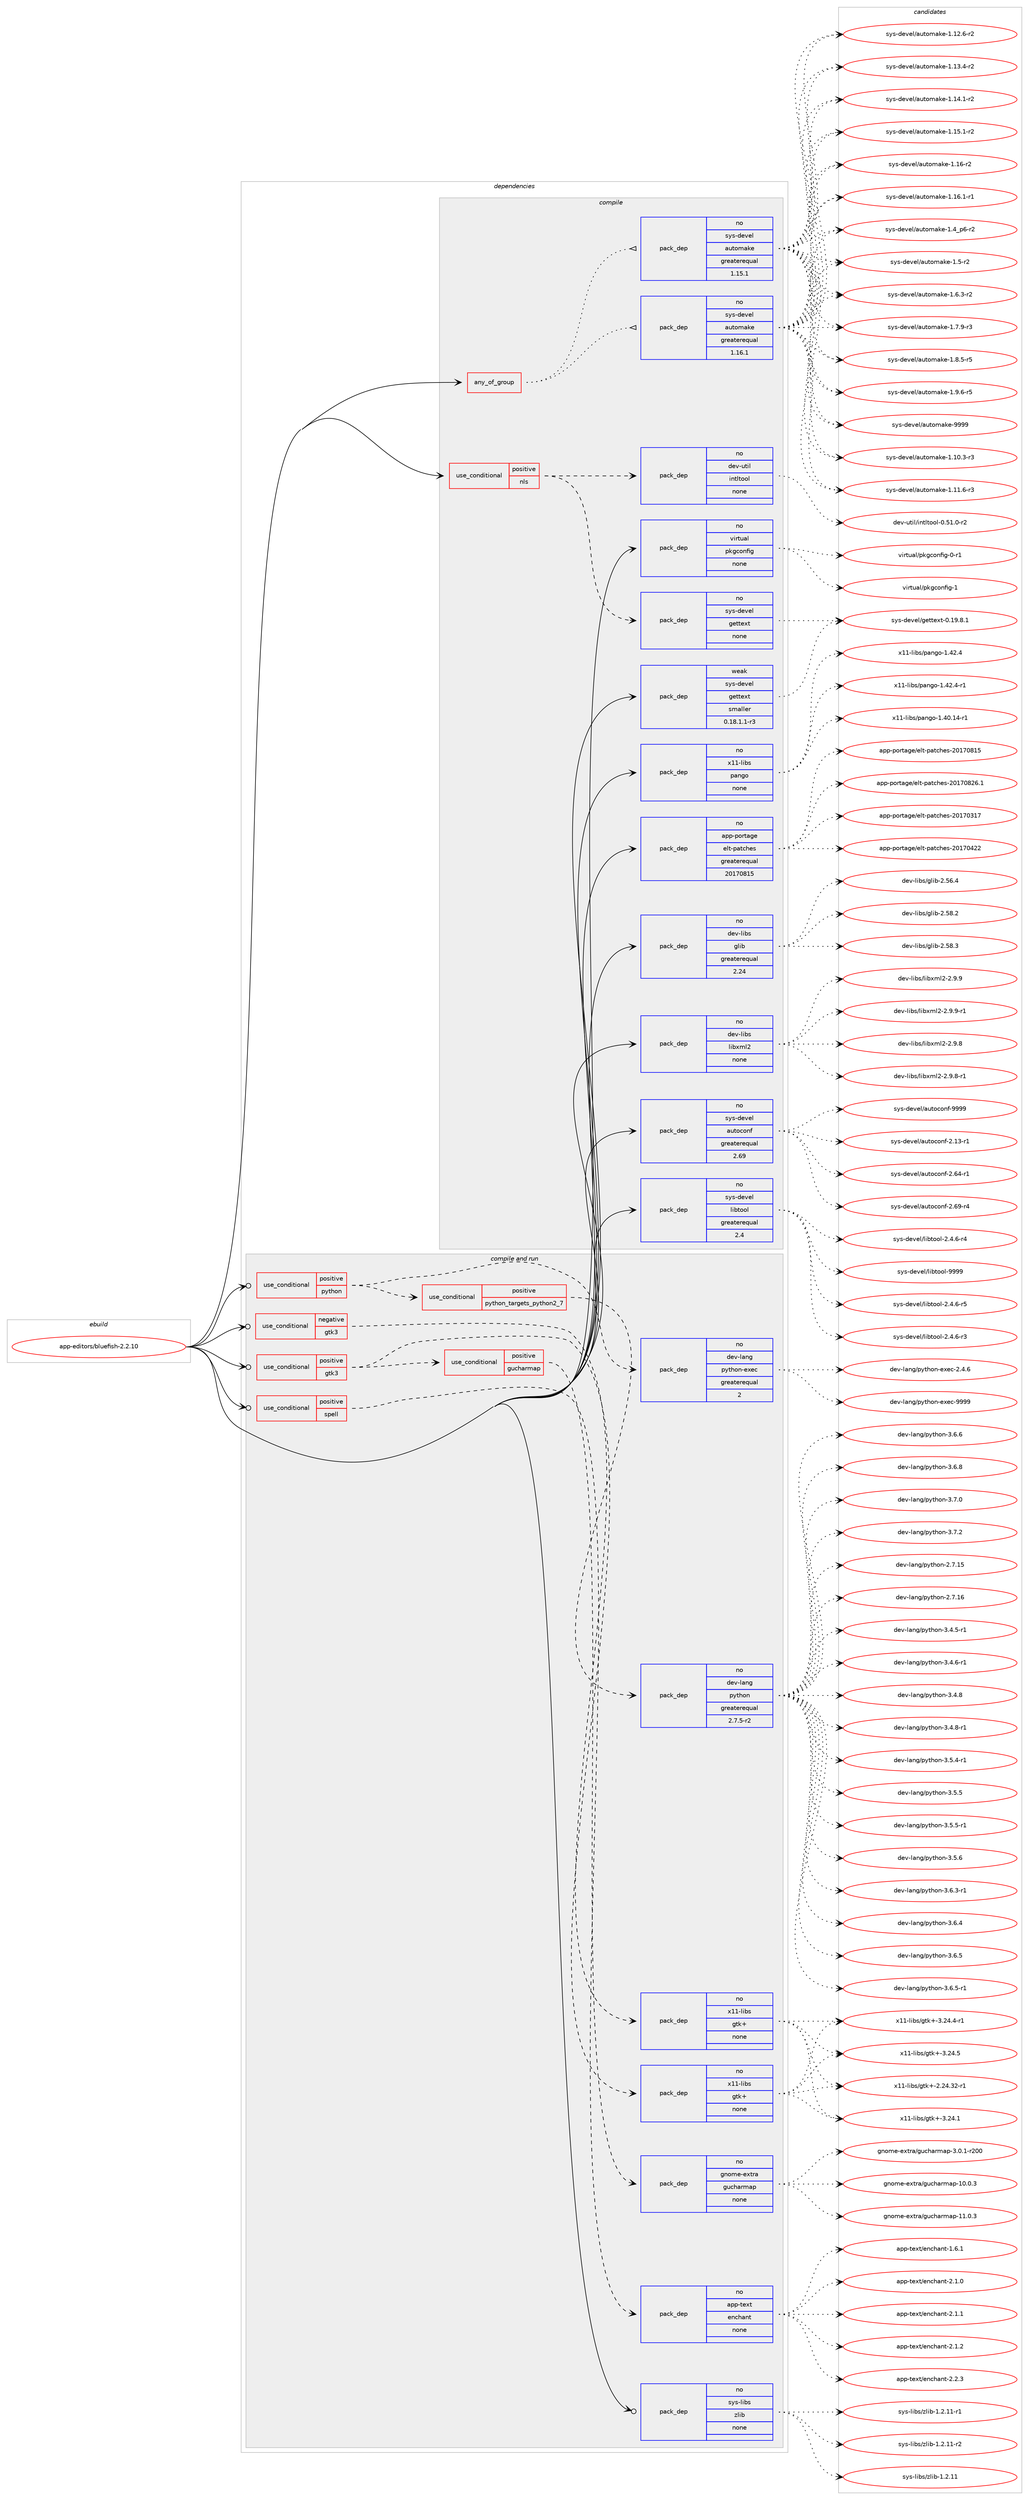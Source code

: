 digraph prolog {

# *************
# Graph options
# *************

newrank=true;
concentrate=true;
compound=true;
graph [rankdir=LR,fontname=Helvetica,fontsize=10,ranksep=1.5];#, ranksep=2.5, nodesep=0.2];
edge  [arrowhead=vee];
node  [fontname=Helvetica,fontsize=10];

# **********
# The ebuild
# **********

subgraph cluster_leftcol {
color=gray;
rank=same;
label=<<i>ebuild</i>>;
id [label="app-editors/bluefish-2.2.10", color=red, width=4, href="../app-editors/bluefish-2.2.10.svg"];
}

# ****************
# The dependencies
# ****************

subgraph cluster_midcol {
color=gray;
label=<<i>dependencies</i>>;
subgraph cluster_compile {
fillcolor="#eeeeee";
style=filled;
label=<<i>compile</i>>;
subgraph any19373 {
dependency1278557 [label=<<TABLE BORDER="0" CELLBORDER="1" CELLSPACING="0" CELLPADDING="4"><TR><TD CELLPADDING="10">any_of_group</TD></TR></TABLE>>, shape=none, color=red];subgraph pack910501 {
dependency1278558 [label=<<TABLE BORDER="0" CELLBORDER="1" CELLSPACING="0" CELLPADDING="4" WIDTH="220"><TR><TD ROWSPAN="6" CELLPADDING="30">pack_dep</TD></TR><TR><TD WIDTH="110">no</TD></TR><TR><TD>sys-devel</TD></TR><TR><TD>automake</TD></TR><TR><TD>greaterequal</TD></TR><TR><TD>1.16.1</TD></TR></TABLE>>, shape=none, color=blue];
}
dependency1278557:e -> dependency1278558:w [weight=20,style="dotted",arrowhead="oinv"];
subgraph pack910502 {
dependency1278559 [label=<<TABLE BORDER="0" CELLBORDER="1" CELLSPACING="0" CELLPADDING="4" WIDTH="220"><TR><TD ROWSPAN="6" CELLPADDING="30">pack_dep</TD></TR><TR><TD WIDTH="110">no</TD></TR><TR><TD>sys-devel</TD></TR><TR><TD>automake</TD></TR><TR><TD>greaterequal</TD></TR><TR><TD>1.15.1</TD></TR></TABLE>>, shape=none, color=blue];
}
dependency1278557:e -> dependency1278559:w [weight=20,style="dotted",arrowhead="oinv"];
}
id:e -> dependency1278557:w [weight=20,style="solid",arrowhead="vee"];
subgraph cond348155 {
dependency1278560 [label=<<TABLE BORDER="0" CELLBORDER="1" CELLSPACING="0" CELLPADDING="4"><TR><TD ROWSPAN="3" CELLPADDING="10">use_conditional</TD></TR><TR><TD>positive</TD></TR><TR><TD>nls</TD></TR></TABLE>>, shape=none, color=red];
subgraph pack910503 {
dependency1278561 [label=<<TABLE BORDER="0" CELLBORDER="1" CELLSPACING="0" CELLPADDING="4" WIDTH="220"><TR><TD ROWSPAN="6" CELLPADDING="30">pack_dep</TD></TR><TR><TD WIDTH="110">no</TD></TR><TR><TD>sys-devel</TD></TR><TR><TD>gettext</TD></TR><TR><TD>none</TD></TR><TR><TD></TD></TR></TABLE>>, shape=none, color=blue];
}
dependency1278560:e -> dependency1278561:w [weight=20,style="dashed",arrowhead="vee"];
subgraph pack910504 {
dependency1278562 [label=<<TABLE BORDER="0" CELLBORDER="1" CELLSPACING="0" CELLPADDING="4" WIDTH="220"><TR><TD ROWSPAN="6" CELLPADDING="30">pack_dep</TD></TR><TR><TD WIDTH="110">no</TD></TR><TR><TD>dev-util</TD></TR><TR><TD>intltool</TD></TR><TR><TD>none</TD></TR><TR><TD></TD></TR></TABLE>>, shape=none, color=blue];
}
dependency1278560:e -> dependency1278562:w [weight=20,style="dashed",arrowhead="vee"];
}
id:e -> dependency1278560:w [weight=20,style="solid",arrowhead="vee"];
subgraph pack910505 {
dependency1278563 [label=<<TABLE BORDER="0" CELLBORDER="1" CELLSPACING="0" CELLPADDING="4" WIDTH="220"><TR><TD ROWSPAN="6" CELLPADDING="30">pack_dep</TD></TR><TR><TD WIDTH="110">no</TD></TR><TR><TD>app-portage</TD></TR><TR><TD>elt-patches</TD></TR><TR><TD>greaterequal</TD></TR><TR><TD>20170815</TD></TR></TABLE>>, shape=none, color=blue];
}
id:e -> dependency1278563:w [weight=20,style="solid",arrowhead="vee"];
subgraph pack910506 {
dependency1278564 [label=<<TABLE BORDER="0" CELLBORDER="1" CELLSPACING="0" CELLPADDING="4" WIDTH="220"><TR><TD ROWSPAN="6" CELLPADDING="30">pack_dep</TD></TR><TR><TD WIDTH="110">no</TD></TR><TR><TD>dev-libs</TD></TR><TR><TD>glib</TD></TR><TR><TD>greaterequal</TD></TR><TR><TD>2.24</TD></TR></TABLE>>, shape=none, color=blue];
}
id:e -> dependency1278564:w [weight=20,style="solid",arrowhead="vee"];
subgraph pack910507 {
dependency1278565 [label=<<TABLE BORDER="0" CELLBORDER="1" CELLSPACING="0" CELLPADDING="4" WIDTH="220"><TR><TD ROWSPAN="6" CELLPADDING="30">pack_dep</TD></TR><TR><TD WIDTH="110">no</TD></TR><TR><TD>dev-libs</TD></TR><TR><TD>libxml2</TD></TR><TR><TD>none</TD></TR><TR><TD></TD></TR></TABLE>>, shape=none, color=blue];
}
id:e -> dependency1278565:w [weight=20,style="solid",arrowhead="vee"];
subgraph pack910508 {
dependency1278566 [label=<<TABLE BORDER="0" CELLBORDER="1" CELLSPACING="0" CELLPADDING="4" WIDTH="220"><TR><TD ROWSPAN="6" CELLPADDING="30">pack_dep</TD></TR><TR><TD WIDTH="110">no</TD></TR><TR><TD>sys-devel</TD></TR><TR><TD>autoconf</TD></TR><TR><TD>greaterequal</TD></TR><TR><TD>2.69</TD></TR></TABLE>>, shape=none, color=blue];
}
id:e -> dependency1278566:w [weight=20,style="solid",arrowhead="vee"];
subgraph pack910509 {
dependency1278567 [label=<<TABLE BORDER="0" CELLBORDER="1" CELLSPACING="0" CELLPADDING="4" WIDTH="220"><TR><TD ROWSPAN="6" CELLPADDING="30">pack_dep</TD></TR><TR><TD WIDTH="110">no</TD></TR><TR><TD>sys-devel</TD></TR><TR><TD>libtool</TD></TR><TR><TD>greaterequal</TD></TR><TR><TD>2.4</TD></TR></TABLE>>, shape=none, color=blue];
}
id:e -> dependency1278567:w [weight=20,style="solid",arrowhead="vee"];
subgraph pack910510 {
dependency1278568 [label=<<TABLE BORDER="0" CELLBORDER="1" CELLSPACING="0" CELLPADDING="4" WIDTH="220"><TR><TD ROWSPAN="6" CELLPADDING="30">pack_dep</TD></TR><TR><TD WIDTH="110">no</TD></TR><TR><TD>virtual</TD></TR><TR><TD>pkgconfig</TD></TR><TR><TD>none</TD></TR><TR><TD></TD></TR></TABLE>>, shape=none, color=blue];
}
id:e -> dependency1278568:w [weight=20,style="solid",arrowhead="vee"];
subgraph pack910511 {
dependency1278569 [label=<<TABLE BORDER="0" CELLBORDER="1" CELLSPACING="0" CELLPADDING="4" WIDTH="220"><TR><TD ROWSPAN="6" CELLPADDING="30">pack_dep</TD></TR><TR><TD WIDTH="110">no</TD></TR><TR><TD>x11-libs</TD></TR><TR><TD>pango</TD></TR><TR><TD>none</TD></TR><TR><TD></TD></TR></TABLE>>, shape=none, color=blue];
}
id:e -> dependency1278569:w [weight=20,style="solid",arrowhead="vee"];
subgraph pack910512 {
dependency1278570 [label=<<TABLE BORDER="0" CELLBORDER="1" CELLSPACING="0" CELLPADDING="4" WIDTH="220"><TR><TD ROWSPAN="6" CELLPADDING="30">pack_dep</TD></TR><TR><TD WIDTH="110">weak</TD></TR><TR><TD>sys-devel</TD></TR><TR><TD>gettext</TD></TR><TR><TD>smaller</TD></TR><TR><TD>0.18.1.1-r3</TD></TR></TABLE>>, shape=none, color=blue];
}
id:e -> dependency1278570:w [weight=20,style="solid",arrowhead="vee"];
}
subgraph cluster_compileandrun {
fillcolor="#eeeeee";
style=filled;
label=<<i>compile and run</i>>;
subgraph cond348156 {
dependency1278571 [label=<<TABLE BORDER="0" CELLBORDER="1" CELLSPACING="0" CELLPADDING="4"><TR><TD ROWSPAN="3" CELLPADDING="10">use_conditional</TD></TR><TR><TD>negative</TD></TR><TR><TD>gtk3</TD></TR></TABLE>>, shape=none, color=red];
subgraph pack910513 {
dependency1278572 [label=<<TABLE BORDER="0" CELLBORDER="1" CELLSPACING="0" CELLPADDING="4" WIDTH="220"><TR><TD ROWSPAN="6" CELLPADDING="30">pack_dep</TD></TR><TR><TD WIDTH="110">no</TD></TR><TR><TD>x11-libs</TD></TR><TR><TD>gtk+</TD></TR><TR><TD>none</TD></TR><TR><TD></TD></TR></TABLE>>, shape=none, color=blue];
}
dependency1278571:e -> dependency1278572:w [weight=20,style="dashed",arrowhead="vee"];
}
id:e -> dependency1278571:w [weight=20,style="solid",arrowhead="odotvee"];
subgraph cond348157 {
dependency1278573 [label=<<TABLE BORDER="0" CELLBORDER="1" CELLSPACING="0" CELLPADDING="4"><TR><TD ROWSPAN="3" CELLPADDING="10">use_conditional</TD></TR><TR><TD>positive</TD></TR><TR><TD>gtk3</TD></TR></TABLE>>, shape=none, color=red];
subgraph pack910514 {
dependency1278574 [label=<<TABLE BORDER="0" CELLBORDER="1" CELLSPACING="0" CELLPADDING="4" WIDTH="220"><TR><TD ROWSPAN="6" CELLPADDING="30">pack_dep</TD></TR><TR><TD WIDTH="110">no</TD></TR><TR><TD>x11-libs</TD></TR><TR><TD>gtk+</TD></TR><TR><TD>none</TD></TR><TR><TD></TD></TR></TABLE>>, shape=none, color=blue];
}
dependency1278573:e -> dependency1278574:w [weight=20,style="dashed",arrowhead="vee"];
subgraph cond348158 {
dependency1278575 [label=<<TABLE BORDER="0" CELLBORDER="1" CELLSPACING="0" CELLPADDING="4"><TR><TD ROWSPAN="3" CELLPADDING="10">use_conditional</TD></TR><TR><TD>positive</TD></TR><TR><TD>gucharmap</TD></TR></TABLE>>, shape=none, color=red];
subgraph pack910515 {
dependency1278576 [label=<<TABLE BORDER="0" CELLBORDER="1" CELLSPACING="0" CELLPADDING="4" WIDTH="220"><TR><TD ROWSPAN="6" CELLPADDING="30">pack_dep</TD></TR><TR><TD WIDTH="110">no</TD></TR><TR><TD>gnome-extra</TD></TR><TR><TD>gucharmap</TD></TR><TR><TD>none</TD></TR><TR><TD></TD></TR></TABLE>>, shape=none, color=blue];
}
dependency1278575:e -> dependency1278576:w [weight=20,style="dashed",arrowhead="vee"];
}
dependency1278573:e -> dependency1278575:w [weight=20,style="dashed",arrowhead="vee"];
}
id:e -> dependency1278573:w [weight=20,style="solid",arrowhead="odotvee"];
subgraph cond348159 {
dependency1278577 [label=<<TABLE BORDER="0" CELLBORDER="1" CELLSPACING="0" CELLPADDING="4"><TR><TD ROWSPAN="3" CELLPADDING="10">use_conditional</TD></TR><TR><TD>positive</TD></TR><TR><TD>python</TD></TR></TABLE>>, shape=none, color=red];
subgraph cond348160 {
dependency1278578 [label=<<TABLE BORDER="0" CELLBORDER="1" CELLSPACING="0" CELLPADDING="4"><TR><TD ROWSPAN="3" CELLPADDING="10">use_conditional</TD></TR><TR><TD>positive</TD></TR><TR><TD>python_targets_python2_7</TD></TR></TABLE>>, shape=none, color=red];
subgraph pack910516 {
dependency1278579 [label=<<TABLE BORDER="0" CELLBORDER="1" CELLSPACING="0" CELLPADDING="4" WIDTH="220"><TR><TD ROWSPAN="6" CELLPADDING="30">pack_dep</TD></TR><TR><TD WIDTH="110">no</TD></TR><TR><TD>dev-lang</TD></TR><TR><TD>python</TD></TR><TR><TD>greaterequal</TD></TR><TR><TD>2.7.5-r2</TD></TR></TABLE>>, shape=none, color=blue];
}
dependency1278578:e -> dependency1278579:w [weight=20,style="dashed",arrowhead="vee"];
}
dependency1278577:e -> dependency1278578:w [weight=20,style="dashed",arrowhead="vee"];
subgraph pack910517 {
dependency1278580 [label=<<TABLE BORDER="0" CELLBORDER="1" CELLSPACING="0" CELLPADDING="4" WIDTH="220"><TR><TD ROWSPAN="6" CELLPADDING="30">pack_dep</TD></TR><TR><TD WIDTH="110">no</TD></TR><TR><TD>dev-lang</TD></TR><TR><TD>python-exec</TD></TR><TR><TD>greaterequal</TD></TR><TR><TD>2</TD></TR></TABLE>>, shape=none, color=blue];
}
dependency1278577:e -> dependency1278580:w [weight=20,style="dashed",arrowhead="vee"];
}
id:e -> dependency1278577:w [weight=20,style="solid",arrowhead="odotvee"];
subgraph cond348161 {
dependency1278581 [label=<<TABLE BORDER="0" CELLBORDER="1" CELLSPACING="0" CELLPADDING="4"><TR><TD ROWSPAN="3" CELLPADDING="10">use_conditional</TD></TR><TR><TD>positive</TD></TR><TR><TD>spell</TD></TR></TABLE>>, shape=none, color=red];
subgraph pack910518 {
dependency1278582 [label=<<TABLE BORDER="0" CELLBORDER="1" CELLSPACING="0" CELLPADDING="4" WIDTH="220"><TR><TD ROWSPAN="6" CELLPADDING="30">pack_dep</TD></TR><TR><TD WIDTH="110">no</TD></TR><TR><TD>app-text</TD></TR><TR><TD>enchant</TD></TR><TR><TD>none</TD></TR><TR><TD></TD></TR></TABLE>>, shape=none, color=blue];
}
dependency1278581:e -> dependency1278582:w [weight=20,style="dashed",arrowhead="vee"];
}
id:e -> dependency1278581:w [weight=20,style="solid",arrowhead="odotvee"];
subgraph pack910519 {
dependency1278583 [label=<<TABLE BORDER="0" CELLBORDER="1" CELLSPACING="0" CELLPADDING="4" WIDTH="220"><TR><TD ROWSPAN="6" CELLPADDING="30">pack_dep</TD></TR><TR><TD WIDTH="110">no</TD></TR><TR><TD>sys-libs</TD></TR><TR><TD>zlib</TD></TR><TR><TD>none</TD></TR><TR><TD></TD></TR></TABLE>>, shape=none, color=blue];
}
id:e -> dependency1278583:w [weight=20,style="solid",arrowhead="odotvee"];
}
subgraph cluster_run {
fillcolor="#eeeeee";
style=filled;
label=<<i>run</i>>;
}
}

# **************
# The candidates
# **************

subgraph cluster_choices {
rank=same;
color=gray;
label=<<i>candidates</i>>;

subgraph choice910501 {
color=black;
nodesep=1;
choice11512111545100101118101108479711711611110997107101454946494846514511451 [label="sys-devel/automake-1.10.3-r3", color=red, width=4,href="../sys-devel/automake-1.10.3-r3.svg"];
choice11512111545100101118101108479711711611110997107101454946494946544511451 [label="sys-devel/automake-1.11.6-r3", color=red, width=4,href="../sys-devel/automake-1.11.6-r3.svg"];
choice11512111545100101118101108479711711611110997107101454946495046544511450 [label="sys-devel/automake-1.12.6-r2", color=red, width=4,href="../sys-devel/automake-1.12.6-r2.svg"];
choice11512111545100101118101108479711711611110997107101454946495146524511450 [label="sys-devel/automake-1.13.4-r2", color=red, width=4,href="../sys-devel/automake-1.13.4-r2.svg"];
choice11512111545100101118101108479711711611110997107101454946495246494511450 [label="sys-devel/automake-1.14.1-r2", color=red, width=4,href="../sys-devel/automake-1.14.1-r2.svg"];
choice11512111545100101118101108479711711611110997107101454946495346494511450 [label="sys-devel/automake-1.15.1-r2", color=red, width=4,href="../sys-devel/automake-1.15.1-r2.svg"];
choice1151211154510010111810110847971171161111099710710145494649544511450 [label="sys-devel/automake-1.16-r2", color=red, width=4,href="../sys-devel/automake-1.16-r2.svg"];
choice11512111545100101118101108479711711611110997107101454946495446494511449 [label="sys-devel/automake-1.16.1-r1", color=red, width=4,href="../sys-devel/automake-1.16.1-r1.svg"];
choice115121115451001011181011084797117116111109971071014549465295112544511450 [label="sys-devel/automake-1.4_p6-r2", color=red, width=4,href="../sys-devel/automake-1.4_p6-r2.svg"];
choice11512111545100101118101108479711711611110997107101454946534511450 [label="sys-devel/automake-1.5-r2", color=red, width=4,href="../sys-devel/automake-1.5-r2.svg"];
choice115121115451001011181011084797117116111109971071014549465446514511450 [label="sys-devel/automake-1.6.3-r2", color=red, width=4,href="../sys-devel/automake-1.6.3-r2.svg"];
choice115121115451001011181011084797117116111109971071014549465546574511451 [label="sys-devel/automake-1.7.9-r3", color=red, width=4,href="../sys-devel/automake-1.7.9-r3.svg"];
choice115121115451001011181011084797117116111109971071014549465646534511453 [label="sys-devel/automake-1.8.5-r5", color=red, width=4,href="../sys-devel/automake-1.8.5-r5.svg"];
choice115121115451001011181011084797117116111109971071014549465746544511453 [label="sys-devel/automake-1.9.6-r5", color=red, width=4,href="../sys-devel/automake-1.9.6-r5.svg"];
choice115121115451001011181011084797117116111109971071014557575757 [label="sys-devel/automake-9999", color=red, width=4,href="../sys-devel/automake-9999.svg"];
dependency1278558:e -> choice11512111545100101118101108479711711611110997107101454946494846514511451:w [style=dotted,weight="100"];
dependency1278558:e -> choice11512111545100101118101108479711711611110997107101454946494946544511451:w [style=dotted,weight="100"];
dependency1278558:e -> choice11512111545100101118101108479711711611110997107101454946495046544511450:w [style=dotted,weight="100"];
dependency1278558:e -> choice11512111545100101118101108479711711611110997107101454946495146524511450:w [style=dotted,weight="100"];
dependency1278558:e -> choice11512111545100101118101108479711711611110997107101454946495246494511450:w [style=dotted,weight="100"];
dependency1278558:e -> choice11512111545100101118101108479711711611110997107101454946495346494511450:w [style=dotted,weight="100"];
dependency1278558:e -> choice1151211154510010111810110847971171161111099710710145494649544511450:w [style=dotted,weight="100"];
dependency1278558:e -> choice11512111545100101118101108479711711611110997107101454946495446494511449:w [style=dotted,weight="100"];
dependency1278558:e -> choice115121115451001011181011084797117116111109971071014549465295112544511450:w [style=dotted,weight="100"];
dependency1278558:e -> choice11512111545100101118101108479711711611110997107101454946534511450:w [style=dotted,weight="100"];
dependency1278558:e -> choice115121115451001011181011084797117116111109971071014549465446514511450:w [style=dotted,weight="100"];
dependency1278558:e -> choice115121115451001011181011084797117116111109971071014549465546574511451:w [style=dotted,weight="100"];
dependency1278558:e -> choice115121115451001011181011084797117116111109971071014549465646534511453:w [style=dotted,weight="100"];
dependency1278558:e -> choice115121115451001011181011084797117116111109971071014549465746544511453:w [style=dotted,weight="100"];
dependency1278558:e -> choice115121115451001011181011084797117116111109971071014557575757:w [style=dotted,weight="100"];
}
subgraph choice910502 {
color=black;
nodesep=1;
choice11512111545100101118101108479711711611110997107101454946494846514511451 [label="sys-devel/automake-1.10.3-r3", color=red, width=4,href="../sys-devel/automake-1.10.3-r3.svg"];
choice11512111545100101118101108479711711611110997107101454946494946544511451 [label="sys-devel/automake-1.11.6-r3", color=red, width=4,href="../sys-devel/automake-1.11.6-r3.svg"];
choice11512111545100101118101108479711711611110997107101454946495046544511450 [label="sys-devel/automake-1.12.6-r2", color=red, width=4,href="../sys-devel/automake-1.12.6-r2.svg"];
choice11512111545100101118101108479711711611110997107101454946495146524511450 [label="sys-devel/automake-1.13.4-r2", color=red, width=4,href="../sys-devel/automake-1.13.4-r2.svg"];
choice11512111545100101118101108479711711611110997107101454946495246494511450 [label="sys-devel/automake-1.14.1-r2", color=red, width=4,href="../sys-devel/automake-1.14.1-r2.svg"];
choice11512111545100101118101108479711711611110997107101454946495346494511450 [label="sys-devel/automake-1.15.1-r2", color=red, width=4,href="../sys-devel/automake-1.15.1-r2.svg"];
choice1151211154510010111810110847971171161111099710710145494649544511450 [label="sys-devel/automake-1.16-r2", color=red, width=4,href="../sys-devel/automake-1.16-r2.svg"];
choice11512111545100101118101108479711711611110997107101454946495446494511449 [label="sys-devel/automake-1.16.1-r1", color=red, width=4,href="../sys-devel/automake-1.16.1-r1.svg"];
choice115121115451001011181011084797117116111109971071014549465295112544511450 [label="sys-devel/automake-1.4_p6-r2", color=red, width=4,href="../sys-devel/automake-1.4_p6-r2.svg"];
choice11512111545100101118101108479711711611110997107101454946534511450 [label="sys-devel/automake-1.5-r2", color=red, width=4,href="../sys-devel/automake-1.5-r2.svg"];
choice115121115451001011181011084797117116111109971071014549465446514511450 [label="sys-devel/automake-1.6.3-r2", color=red, width=4,href="../sys-devel/automake-1.6.3-r2.svg"];
choice115121115451001011181011084797117116111109971071014549465546574511451 [label="sys-devel/automake-1.7.9-r3", color=red, width=4,href="../sys-devel/automake-1.7.9-r3.svg"];
choice115121115451001011181011084797117116111109971071014549465646534511453 [label="sys-devel/automake-1.8.5-r5", color=red, width=4,href="../sys-devel/automake-1.8.5-r5.svg"];
choice115121115451001011181011084797117116111109971071014549465746544511453 [label="sys-devel/automake-1.9.6-r5", color=red, width=4,href="../sys-devel/automake-1.9.6-r5.svg"];
choice115121115451001011181011084797117116111109971071014557575757 [label="sys-devel/automake-9999", color=red, width=4,href="../sys-devel/automake-9999.svg"];
dependency1278559:e -> choice11512111545100101118101108479711711611110997107101454946494846514511451:w [style=dotted,weight="100"];
dependency1278559:e -> choice11512111545100101118101108479711711611110997107101454946494946544511451:w [style=dotted,weight="100"];
dependency1278559:e -> choice11512111545100101118101108479711711611110997107101454946495046544511450:w [style=dotted,weight="100"];
dependency1278559:e -> choice11512111545100101118101108479711711611110997107101454946495146524511450:w [style=dotted,weight="100"];
dependency1278559:e -> choice11512111545100101118101108479711711611110997107101454946495246494511450:w [style=dotted,weight="100"];
dependency1278559:e -> choice11512111545100101118101108479711711611110997107101454946495346494511450:w [style=dotted,weight="100"];
dependency1278559:e -> choice1151211154510010111810110847971171161111099710710145494649544511450:w [style=dotted,weight="100"];
dependency1278559:e -> choice11512111545100101118101108479711711611110997107101454946495446494511449:w [style=dotted,weight="100"];
dependency1278559:e -> choice115121115451001011181011084797117116111109971071014549465295112544511450:w [style=dotted,weight="100"];
dependency1278559:e -> choice11512111545100101118101108479711711611110997107101454946534511450:w [style=dotted,weight="100"];
dependency1278559:e -> choice115121115451001011181011084797117116111109971071014549465446514511450:w [style=dotted,weight="100"];
dependency1278559:e -> choice115121115451001011181011084797117116111109971071014549465546574511451:w [style=dotted,weight="100"];
dependency1278559:e -> choice115121115451001011181011084797117116111109971071014549465646534511453:w [style=dotted,weight="100"];
dependency1278559:e -> choice115121115451001011181011084797117116111109971071014549465746544511453:w [style=dotted,weight="100"];
dependency1278559:e -> choice115121115451001011181011084797117116111109971071014557575757:w [style=dotted,weight="100"];
}
subgraph choice910503 {
color=black;
nodesep=1;
choice1151211154510010111810110847103101116116101120116454846495746564649 [label="sys-devel/gettext-0.19.8.1", color=red, width=4,href="../sys-devel/gettext-0.19.8.1.svg"];
dependency1278561:e -> choice1151211154510010111810110847103101116116101120116454846495746564649:w [style=dotted,weight="100"];
}
subgraph choice910504 {
color=black;
nodesep=1;
choice1001011184511711610510847105110116108116111111108454846534946484511450 [label="dev-util/intltool-0.51.0-r2", color=red, width=4,href="../dev-util/intltool-0.51.0-r2.svg"];
dependency1278562:e -> choice1001011184511711610510847105110116108116111111108454846534946484511450:w [style=dotted,weight="100"];
}
subgraph choice910505 {
color=black;
nodesep=1;
choice97112112451121111141169710310147101108116451129711699104101115455048495548514955 [label="app-portage/elt-patches-20170317", color=red, width=4,href="../app-portage/elt-patches-20170317.svg"];
choice97112112451121111141169710310147101108116451129711699104101115455048495548525050 [label="app-portage/elt-patches-20170422", color=red, width=4,href="../app-portage/elt-patches-20170422.svg"];
choice97112112451121111141169710310147101108116451129711699104101115455048495548564953 [label="app-portage/elt-patches-20170815", color=red, width=4,href="../app-portage/elt-patches-20170815.svg"];
choice971121124511211111411697103101471011081164511297116991041011154550484955485650544649 [label="app-portage/elt-patches-20170826.1", color=red, width=4,href="../app-portage/elt-patches-20170826.1.svg"];
dependency1278563:e -> choice97112112451121111141169710310147101108116451129711699104101115455048495548514955:w [style=dotted,weight="100"];
dependency1278563:e -> choice97112112451121111141169710310147101108116451129711699104101115455048495548525050:w [style=dotted,weight="100"];
dependency1278563:e -> choice97112112451121111141169710310147101108116451129711699104101115455048495548564953:w [style=dotted,weight="100"];
dependency1278563:e -> choice971121124511211111411697103101471011081164511297116991041011154550484955485650544649:w [style=dotted,weight="100"];
}
subgraph choice910506 {
color=black;
nodesep=1;
choice1001011184510810598115471031081059845504653544652 [label="dev-libs/glib-2.56.4", color=red, width=4,href="../dev-libs/glib-2.56.4.svg"];
choice1001011184510810598115471031081059845504653564650 [label="dev-libs/glib-2.58.2", color=red, width=4,href="../dev-libs/glib-2.58.2.svg"];
choice1001011184510810598115471031081059845504653564651 [label="dev-libs/glib-2.58.3", color=red, width=4,href="../dev-libs/glib-2.58.3.svg"];
dependency1278564:e -> choice1001011184510810598115471031081059845504653544652:w [style=dotted,weight="100"];
dependency1278564:e -> choice1001011184510810598115471031081059845504653564650:w [style=dotted,weight="100"];
dependency1278564:e -> choice1001011184510810598115471031081059845504653564651:w [style=dotted,weight="100"];
}
subgraph choice910507 {
color=black;
nodesep=1;
choice1001011184510810598115471081059812010910850455046574656 [label="dev-libs/libxml2-2.9.8", color=red, width=4,href="../dev-libs/libxml2-2.9.8.svg"];
choice10010111845108105981154710810598120109108504550465746564511449 [label="dev-libs/libxml2-2.9.8-r1", color=red, width=4,href="../dev-libs/libxml2-2.9.8-r1.svg"];
choice1001011184510810598115471081059812010910850455046574657 [label="dev-libs/libxml2-2.9.9", color=red, width=4,href="../dev-libs/libxml2-2.9.9.svg"];
choice10010111845108105981154710810598120109108504550465746574511449 [label="dev-libs/libxml2-2.9.9-r1", color=red, width=4,href="../dev-libs/libxml2-2.9.9-r1.svg"];
dependency1278565:e -> choice1001011184510810598115471081059812010910850455046574656:w [style=dotted,weight="100"];
dependency1278565:e -> choice10010111845108105981154710810598120109108504550465746564511449:w [style=dotted,weight="100"];
dependency1278565:e -> choice1001011184510810598115471081059812010910850455046574657:w [style=dotted,weight="100"];
dependency1278565:e -> choice10010111845108105981154710810598120109108504550465746574511449:w [style=dotted,weight="100"];
}
subgraph choice910508 {
color=black;
nodesep=1;
choice1151211154510010111810110847971171161119911111010245504649514511449 [label="sys-devel/autoconf-2.13-r1", color=red, width=4,href="../sys-devel/autoconf-2.13-r1.svg"];
choice1151211154510010111810110847971171161119911111010245504654524511449 [label="sys-devel/autoconf-2.64-r1", color=red, width=4,href="../sys-devel/autoconf-2.64-r1.svg"];
choice1151211154510010111810110847971171161119911111010245504654574511452 [label="sys-devel/autoconf-2.69-r4", color=red, width=4,href="../sys-devel/autoconf-2.69-r4.svg"];
choice115121115451001011181011084797117116111991111101024557575757 [label="sys-devel/autoconf-9999", color=red, width=4,href="../sys-devel/autoconf-9999.svg"];
dependency1278566:e -> choice1151211154510010111810110847971171161119911111010245504649514511449:w [style=dotted,weight="100"];
dependency1278566:e -> choice1151211154510010111810110847971171161119911111010245504654524511449:w [style=dotted,weight="100"];
dependency1278566:e -> choice1151211154510010111810110847971171161119911111010245504654574511452:w [style=dotted,weight="100"];
dependency1278566:e -> choice115121115451001011181011084797117116111991111101024557575757:w [style=dotted,weight="100"];
}
subgraph choice910509 {
color=black;
nodesep=1;
choice1151211154510010111810110847108105981161111111084550465246544511451 [label="sys-devel/libtool-2.4.6-r3", color=red, width=4,href="../sys-devel/libtool-2.4.6-r3.svg"];
choice1151211154510010111810110847108105981161111111084550465246544511452 [label="sys-devel/libtool-2.4.6-r4", color=red, width=4,href="../sys-devel/libtool-2.4.6-r4.svg"];
choice1151211154510010111810110847108105981161111111084550465246544511453 [label="sys-devel/libtool-2.4.6-r5", color=red, width=4,href="../sys-devel/libtool-2.4.6-r5.svg"];
choice1151211154510010111810110847108105981161111111084557575757 [label="sys-devel/libtool-9999", color=red, width=4,href="../sys-devel/libtool-9999.svg"];
dependency1278567:e -> choice1151211154510010111810110847108105981161111111084550465246544511451:w [style=dotted,weight="100"];
dependency1278567:e -> choice1151211154510010111810110847108105981161111111084550465246544511452:w [style=dotted,weight="100"];
dependency1278567:e -> choice1151211154510010111810110847108105981161111111084550465246544511453:w [style=dotted,weight="100"];
dependency1278567:e -> choice1151211154510010111810110847108105981161111111084557575757:w [style=dotted,weight="100"];
}
subgraph choice910510 {
color=black;
nodesep=1;
choice11810511411611797108471121071039911111010210510345484511449 [label="virtual/pkgconfig-0-r1", color=red, width=4,href="../virtual/pkgconfig-0-r1.svg"];
choice1181051141161179710847112107103991111101021051034549 [label="virtual/pkgconfig-1", color=red, width=4,href="../virtual/pkgconfig-1.svg"];
dependency1278568:e -> choice11810511411611797108471121071039911111010210510345484511449:w [style=dotted,weight="100"];
dependency1278568:e -> choice1181051141161179710847112107103991111101021051034549:w [style=dotted,weight="100"];
}
subgraph choice910511 {
color=black;
nodesep=1;
choice12049494510810598115471129711010311145494652484649524511449 [label="x11-libs/pango-1.40.14-r1", color=red, width=4,href="../x11-libs/pango-1.40.14-r1.svg"];
choice12049494510810598115471129711010311145494652504652 [label="x11-libs/pango-1.42.4", color=red, width=4,href="../x11-libs/pango-1.42.4.svg"];
choice120494945108105981154711297110103111454946525046524511449 [label="x11-libs/pango-1.42.4-r1", color=red, width=4,href="../x11-libs/pango-1.42.4-r1.svg"];
dependency1278569:e -> choice12049494510810598115471129711010311145494652484649524511449:w [style=dotted,weight="100"];
dependency1278569:e -> choice12049494510810598115471129711010311145494652504652:w [style=dotted,weight="100"];
dependency1278569:e -> choice120494945108105981154711297110103111454946525046524511449:w [style=dotted,weight="100"];
}
subgraph choice910512 {
color=black;
nodesep=1;
choice1151211154510010111810110847103101116116101120116454846495746564649 [label="sys-devel/gettext-0.19.8.1", color=red, width=4,href="../sys-devel/gettext-0.19.8.1.svg"];
dependency1278570:e -> choice1151211154510010111810110847103101116116101120116454846495746564649:w [style=dotted,weight="100"];
}
subgraph choice910513 {
color=black;
nodesep=1;
choice12049494510810598115471031161074345504650524651504511449 [label="x11-libs/gtk+-2.24.32-r1", color=red, width=4,href="../x11-libs/gtk+-2.24.32-r1.svg"];
choice12049494510810598115471031161074345514650524649 [label="x11-libs/gtk+-3.24.1", color=red, width=4,href="../x11-libs/gtk+-3.24.1.svg"];
choice120494945108105981154710311610743455146505246524511449 [label="x11-libs/gtk+-3.24.4-r1", color=red, width=4,href="../x11-libs/gtk+-3.24.4-r1.svg"];
choice12049494510810598115471031161074345514650524653 [label="x11-libs/gtk+-3.24.5", color=red, width=4,href="../x11-libs/gtk+-3.24.5.svg"];
dependency1278572:e -> choice12049494510810598115471031161074345504650524651504511449:w [style=dotted,weight="100"];
dependency1278572:e -> choice12049494510810598115471031161074345514650524649:w [style=dotted,weight="100"];
dependency1278572:e -> choice120494945108105981154710311610743455146505246524511449:w [style=dotted,weight="100"];
dependency1278572:e -> choice12049494510810598115471031161074345514650524653:w [style=dotted,weight="100"];
}
subgraph choice910514 {
color=black;
nodesep=1;
choice12049494510810598115471031161074345504650524651504511449 [label="x11-libs/gtk+-2.24.32-r1", color=red, width=4,href="../x11-libs/gtk+-2.24.32-r1.svg"];
choice12049494510810598115471031161074345514650524649 [label="x11-libs/gtk+-3.24.1", color=red, width=4,href="../x11-libs/gtk+-3.24.1.svg"];
choice120494945108105981154710311610743455146505246524511449 [label="x11-libs/gtk+-3.24.4-r1", color=red, width=4,href="../x11-libs/gtk+-3.24.4-r1.svg"];
choice12049494510810598115471031161074345514650524653 [label="x11-libs/gtk+-3.24.5", color=red, width=4,href="../x11-libs/gtk+-3.24.5.svg"];
dependency1278574:e -> choice12049494510810598115471031161074345504650524651504511449:w [style=dotted,weight="100"];
dependency1278574:e -> choice12049494510810598115471031161074345514650524649:w [style=dotted,weight="100"];
dependency1278574:e -> choice120494945108105981154710311610743455146505246524511449:w [style=dotted,weight="100"];
dependency1278574:e -> choice12049494510810598115471031161074345514650524653:w [style=dotted,weight="100"];
}
subgraph choice910515 {
color=black;
nodesep=1;
choice10311011110910145101120116114974710311799104971141099711245494846484651 [label="gnome-extra/gucharmap-10.0.3", color=red, width=4,href="../gnome-extra/gucharmap-10.0.3.svg"];
choice10311011110910145101120116114974710311799104971141099711245494946484651 [label="gnome-extra/gucharmap-11.0.3", color=red, width=4,href="../gnome-extra/gucharmap-11.0.3.svg"];
choice10311011110910145101120116114974710311799104971141099711245514648464945114504848 [label="gnome-extra/gucharmap-3.0.1-r200", color=red, width=4,href="../gnome-extra/gucharmap-3.0.1-r200.svg"];
dependency1278576:e -> choice10311011110910145101120116114974710311799104971141099711245494846484651:w [style=dotted,weight="100"];
dependency1278576:e -> choice10311011110910145101120116114974710311799104971141099711245494946484651:w [style=dotted,weight="100"];
dependency1278576:e -> choice10311011110910145101120116114974710311799104971141099711245514648464945114504848:w [style=dotted,weight="100"];
}
subgraph choice910516 {
color=black;
nodesep=1;
choice10010111845108971101034711212111610411111045504655464953 [label="dev-lang/python-2.7.15", color=red, width=4,href="../dev-lang/python-2.7.15.svg"];
choice10010111845108971101034711212111610411111045504655464954 [label="dev-lang/python-2.7.16", color=red, width=4,href="../dev-lang/python-2.7.16.svg"];
choice1001011184510897110103471121211161041111104551465246534511449 [label="dev-lang/python-3.4.5-r1", color=red, width=4,href="../dev-lang/python-3.4.5-r1.svg"];
choice1001011184510897110103471121211161041111104551465246544511449 [label="dev-lang/python-3.4.6-r1", color=red, width=4,href="../dev-lang/python-3.4.6-r1.svg"];
choice100101118451089711010347112121116104111110455146524656 [label="dev-lang/python-3.4.8", color=red, width=4,href="../dev-lang/python-3.4.8.svg"];
choice1001011184510897110103471121211161041111104551465246564511449 [label="dev-lang/python-3.4.8-r1", color=red, width=4,href="../dev-lang/python-3.4.8-r1.svg"];
choice1001011184510897110103471121211161041111104551465346524511449 [label="dev-lang/python-3.5.4-r1", color=red, width=4,href="../dev-lang/python-3.5.4-r1.svg"];
choice100101118451089711010347112121116104111110455146534653 [label="dev-lang/python-3.5.5", color=red, width=4,href="../dev-lang/python-3.5.5.svg"];
choice1001011184510897110103471121211161041111104551465346534511449 [label="dev-lang/python-3.5.5-r1", color=red, width=4,href="../dev-lang/python-3.5.5-r1.svg"];
choice100101118451089711010347112121116104111110455146534654 [label="dev-lang/python-3.5.6", color=red, width=4,href="../dev-lang/python-3.5.6.svg"];
choice1001011184510897110103471121211161041111104551465446514511449 [label="dev-lang/python-3.6.3-r1", color=red, width=4,href="../dev-lang/python-3.6.3-r1.svg"];
choice100101118451089711010347112121116104111110455146544652 [label="dev-lang/python-3.6.4", color=red, width=4,href="../dev-lang/python-3.6.4.svg"];
choice100101118451089711010347112121116104111110455146544653 [label="dev-lang/python-3.6.5", color=red, width=4,href="../dev-lang/python-3.6.5.svg"];
choice1001011184510897110103471121211161041111104551465446534511449 [label="dev-lang/python-3.6.5-r1", color=red, width=4,href="../dev-lang/python-3.6.5-r1.svg"];
choice100101118451089711010347112121116104111110455146544654 [label="dev-lang/python-3.6.6", color=red, width=4,href="../dev-lang/python-3.6.6.svg"];
choice100101118451089711010347112121116104111110455146544656 [label="dev-lang/python-3.6.8", color=red, width=4,href="../dev-lang/python-3.6.8.svg"];
choice100101118451089711010347112121116104111110455146554648 [label="dev-lang/python-3.7.0", color=red, width=4,href="../dev-lang/python-3.7.0.svg"];
choice100101118451089711010347112121116104111110455146554650 [label="dev-lang/python-3.7.2", color=red, width=4,href="../dev-lang/python-3.7.2.svg"];
dependency1278579:e -> choice10010111845108971101034711212111610411111045504655464953:w [style=dotted,weight="100"];
dependency1278579:e -> choice10010111845108971101034711212111610411111045504655464954:w [style=dotted,weight="100"];
dependency1278579:e -> choice1001011184510897110103471121211161041111104551465246534511449:w [style=dotted,weight="100"];
dependency1278579:e -> choice1001011184510897110103471121211161041111104551465246544511449:w [style=dotted,weight="100"];
dependency1278579:e -> choice100101118451089711010347112121116104111110455146524656:w [style=dotted,weight="100"];
dependency1278579:e -> choice1001011184510897110103471121211161041111104551465246564511449:w [style=dotted,weight="100"];
dependency1278579:e -> choice1001011184510897110103471121211161041111104551465346524511449:w [style=dotted,weight="100"];
dependency1278579:e -> choice100101118451089711010347112121116104111110455146534653:w [style=dotted,weight="100"];
dependency1278579:e -> choice1001011184510897110103471121211161041111104551465346534511449:w [style=dotted,weight="100"];
dependency1278579:e -> choice100101118451089711010347112121116104111110455146534654:w [style=dotted,weight="100"];
dependency1278579:e -> choice1001011184510897110103471121211161041111104551465446514511449:w [style=dotted,weight="100"];
dependency1278579:e -> choice100101118451089711010347112121116104111110455146544652:w [style=dotted,weight="100"];
dependency1278579:e -> choice100101118451089711010347112121116104111110455146544653:w [style=dotted,weight="100"];
dependency1278579:e -> choice1001011184510897110103471121211161041111104551465446534511449:w [style=dotted,weight="100"];
dependency1278579:e -> choice100101118451089711010347112121116104111110455146544654:w [style=dotted,weight="100"];
dependency1278579:e -> choice100101118451089711010347112121116104111110455146544656:w [style=dotted,weight="100"];
dependency1278579:e -> choice100101118451089711010347112121116104111110455146554648:w [style=dotted,weight="100"];
dependency1278579:e -> choice100101118451089711010347112121116104111110455146554650:w [style=dotted,weight="100"];
}
subgraph choice910517 {
color=black;
nodesep=1;
choice1001011184510897110103471121211161041111104510112010199455046524654 [label="dev-lang/python-exec-2.4.6", color=red, width=4,href="../dev-lang/python-exec-2.4.6.svg"];
choice10010111845108971101034711212111610411111045101120101994557575757 [label="dev-lang/python-exec-9999", color=red, width=4,href="../dev-lang/python-exec-9999.svg"];
dependency1278580:e -> choice1001011184510897110103471121211161041111104510112010199455046524654:w [style=dotted,weight="100"];
dependency1278580:e -> choice10010111845108971101034711212111610411111045101120101994557575757:w [style=dotted,weight="100"];
}
subgraph choice910518 {
color=black;
nodesep=1;
choice9711211245116101120116471011109910497110116454946544649 [label="app-text/enchant-1.6.1", color=red, width=4,href="../app-text/enchant-1.6.1.svg"];
choice9711211245116101120116471011109910497110116455046494648 [label="app-text/enchant-2.1.0", color=red, width=4,href="../app-text/enchant-2.1.0.svg"];
choice9711211245116101120116471011109910497110116455046494649 [label="app-text/enchant-2.1.1", color=red, width=4,href="../app-text/enchant-2.1.1.svg"];
choice9711211245116101120116471011109910497110116455046494650 [label="app-text/enchant-2.1.2", color=red, width=4,href="../app-text/enchant-2.1.2.svg"];
choice9711211245116101120116471011109910497110116455046504651 [label="app-text/enchant-2.2.3", color=red, width=4,href="../app-text/enchant-2.2.3.svg"];
dependency1278582:e -> choice9711211245116101120116471011109910497110116454946544649:w [style=dotted,weight="100"];
dependency1278582:e -> choice9711211245116101120116471011109910497110116455046494648:w [style=dotted,weight="100"];
dependency1278582:e -> choice9711211245116101120116471011109910497110116455046494649:w [style=dotted,weight="100"];
dependency1278582:e -> choice9711211245116101120116471011109910497110116455046494650:w [style=dotted,weight="100"];
dependency1278582:e -> choice9711211245116101120116471011109910497110116455046504651:w [style=dotted,weight="100"];
}
subgraph choice910519 {
color=black;
nodesep=1;
choice1151211154510810598115471221081059845494650464949 [label="sys-libs/zlib-1.2.11", color=red, width=4,href="../sys-libs/zlib-1.2.11.svg"];
choice11512111545108105981154712210810598454946504649494511449 [label="sys-libs/zlib-1.2.11-r1", color=red, width=4,href="../sys-libs/zlib-1.2.11-r1.svg"];
choice11512111545108105981154712210810598454946504649494511450 [label="sys-libs/zlib-1.2.11-r2", color=red, width=4,href="../sys-libs/zlib-1.2.11-r2.svg"];
dependency1278583:e -> choice1151211154510810598115471221081059845494650464949:w [style=dotted,weight="100"];
dependency1278583:e -> choice11512111545108105981154712210810598454946504649494511449:w [style=dotted,weight="100"];
dependency1278583:e -> choice11512111545108105981154712210810598454946504649494511450:w [style=dotted,weight="100"];
}
}

}

